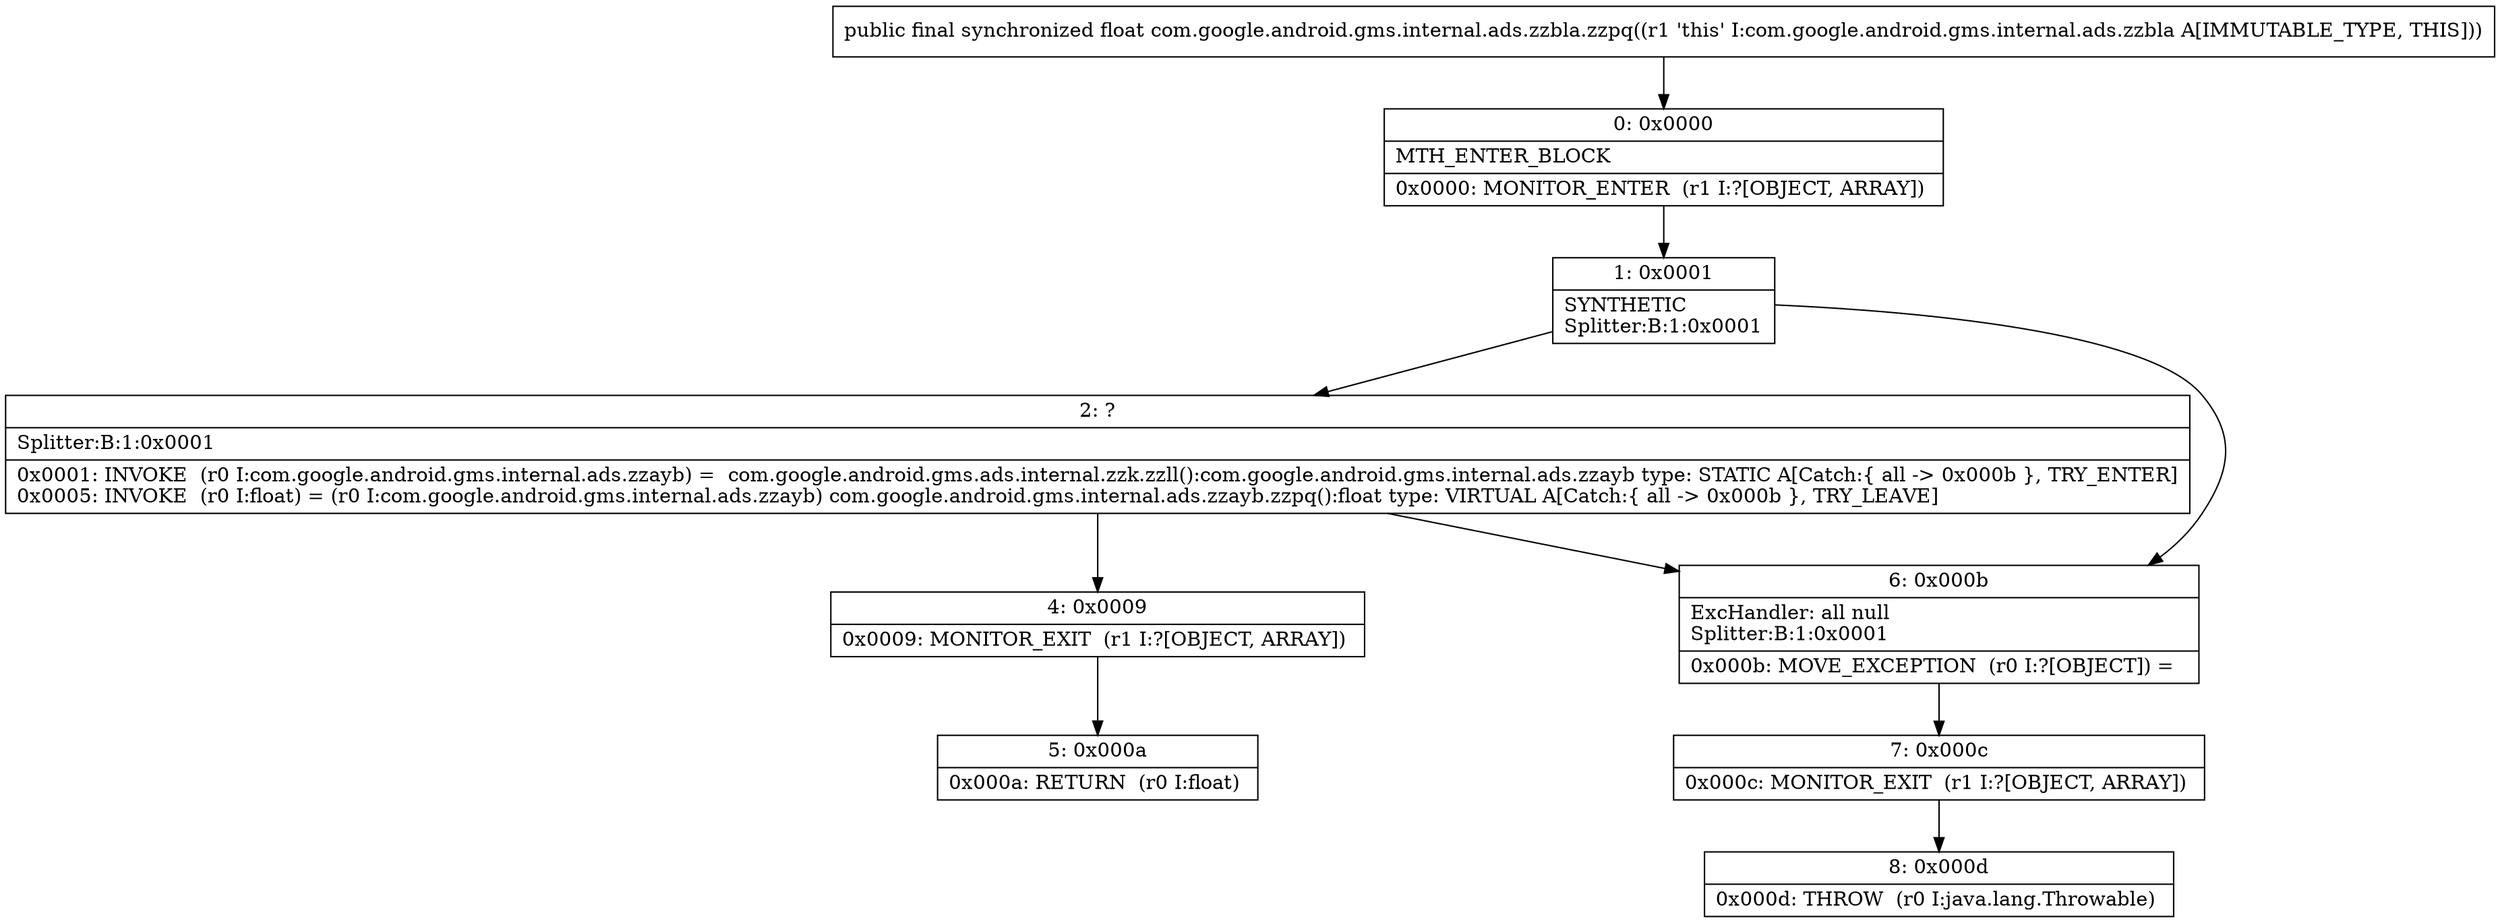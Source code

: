 digraph "CFG forcom.google.android.gms.internal.ads.zzbla.zzpq()F" {
Node_0 [shape=record,label="{0\:\ 0x0000|MTH_ENTER_BLOCK\l|0x0000: MONITOR_ENTER  (r1 I:?[OBJECT, ARRAY]) \l}"];
Node_1 [shape=record,label="{1\:\ 0x0001|SYNTHETIC\lSplitter:B:1:0x0001\l}"];
Node_2 [shape=record,label="{2\:\ ?|Splitter:B:1:0x0001\l|0x0001: INVOKE  (r0 I:com.google.android.gms.internal.ads.zzayb) =  com.google.android.gms.ads.internal.zzk.zzll():com.google.android.gms.internal.ads.zzayb type: STATIC A[Catch:\{ all \-\> 0x000b \}, TRY_ENTER]\l0x0005: INVOKE  (r0 I:float) = (r0 I:com.google.android.gms.internal.ads.zzayb) com.google.android.gms.internal.ads.zzayb.zzpq():float type: VIRTUAL A[Catch:\{ all \-\> 0x000b \}, TRY_LEAVE]\l}"];
Node_4 [shape=record,label="{4\:\ 0x0009|0x0009: MONITOR_EXIT  (r1 I:?[OBJECT, ARRAY]) \l}"];
Node_5 [shape=record,label="{5\:\ 0x000a|0x000a: RETURN  (r0 I:float) \l}"];
Node_6 [shape=record,label="{6\:\ 0x000b|ExcHandler: all null\lSplitter:B:1:0x0001\l|0x000b: MOVE_EXCEPTION  (r0 I:?[OBJECT]) =  \l}"];
Node_7 [shape=record,label="{7\:\ 0x000c|0x000c: MONITOR_EXIT  (r1 I:?[OBJECT, ARRAY]) \l}"];
Node_8 [shape=record,label="{8\:\ 0x000d|0x000d: THROW  (r0 I:java.lang.Throwable) \l}"];
MethodNode[shape=record,label="{public final synchronized float com.google.android.gms.internal.ads.zzbla.zzpq((r1 'this' I:com.google.android.gms.internal.ads.zzbla A[IMMUTABLE_TYPE, THIS])) }"];
MethodNode -> Node_0;
Node_0 -> Node_1;
Node_1 -> Node_2;
Node_1 -> Node_6;
Node_2 -> Node_6;
Node_2 -> Node_4;
Node_4 -> Node_5;
Node_6 -> Node_7;
Node_7 -> Node_8;
}


